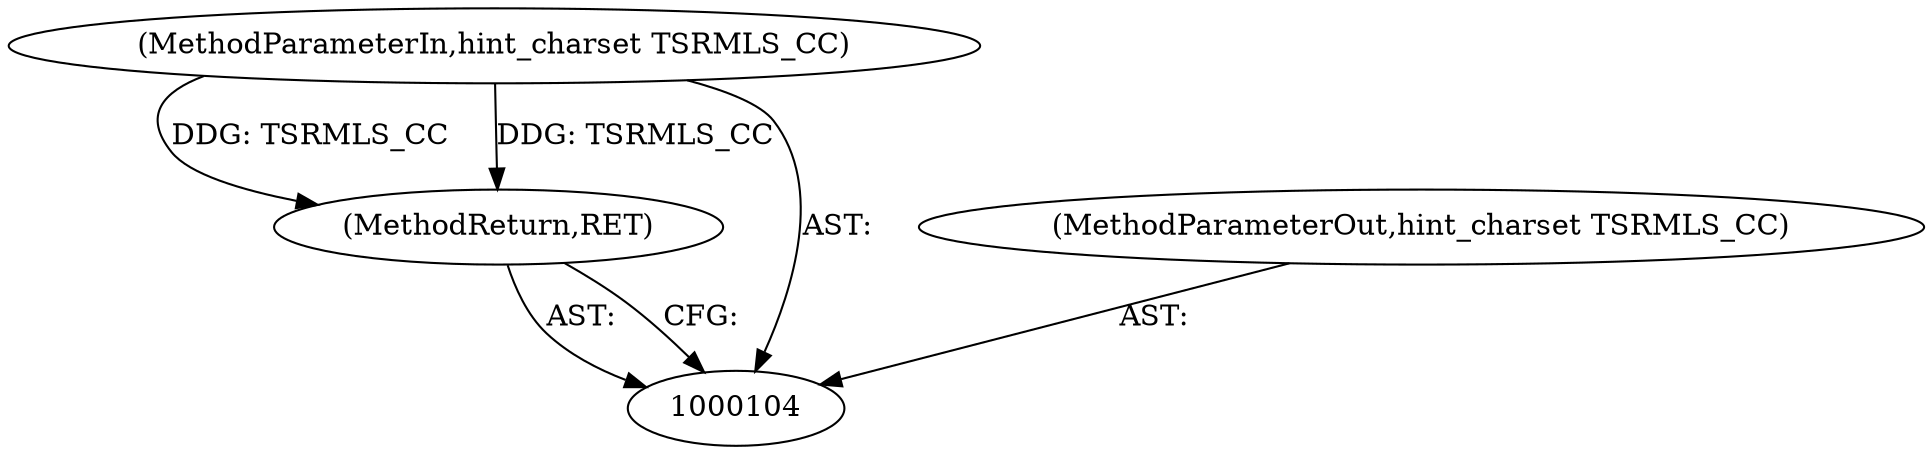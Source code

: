 digraph "0_php-src_0da8b8b801f9276359262f1ef8274c7812d3dfda?w=1_7" {
"1000107" [label="(MethodReturn,RET)"];
"1000105" [label="(MethodParameterIn,hint_charset TSRMLS_CC)"];
"1000124" [label="(MethodParameterOut,hint_charset TSRMLS_CC)"];
"1000107" -> "1000104"  [label="AST: "];
"1000107" -> "1000104"  [label="CFG: "];
"1000105" -> "1000107"  [label="DDG: TSRMLS_CC"];
"1000105" -> "1000104"  [label="AST: "];
"1000105" -> "1000107"  [label="DDG: TSRMLS_CC"];
"1000124" -> "1000104"  [label="AST: "];
}
